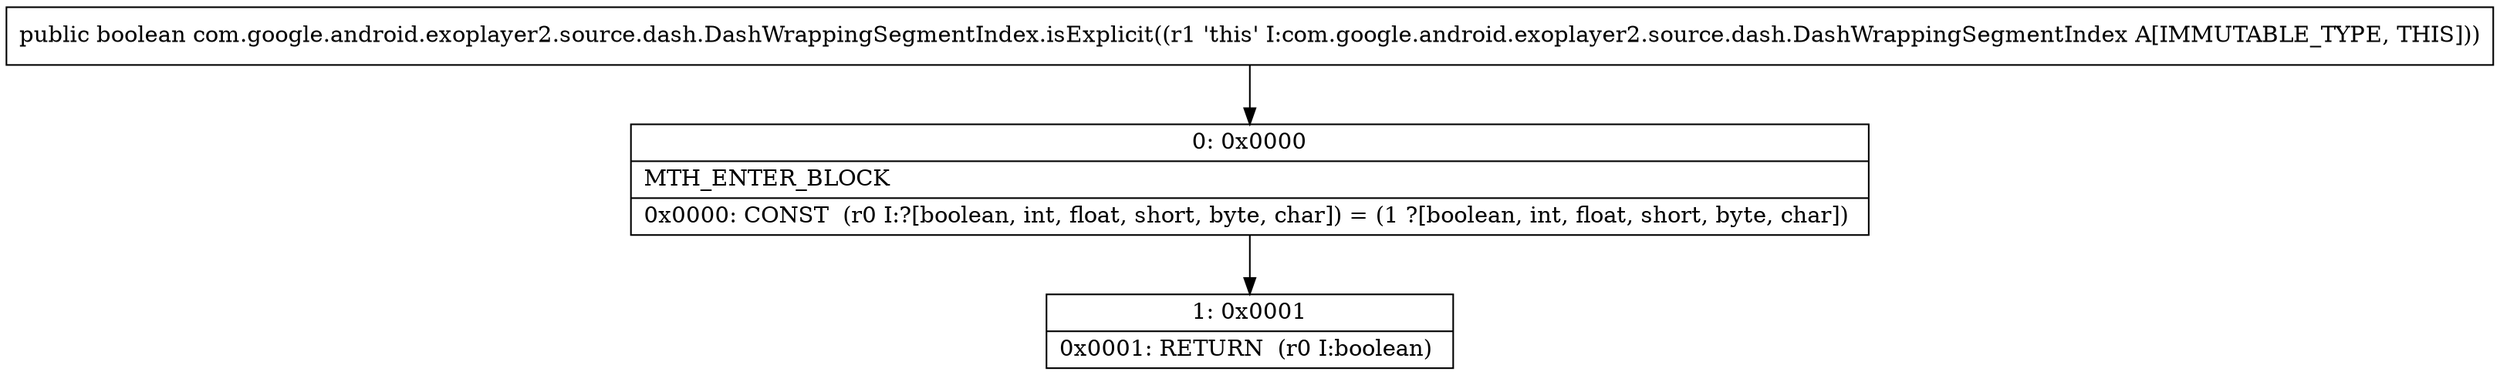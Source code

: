 digraph "CFG forcom.google.android.exoplayer2.source.dash.DashWrappingSegmentIndex.isExplicit()Z" {
Node_0 [shape=record,label="{0\:\ 0x0000|MTH_ENTER_BLOCK\l|0x0000: CONST  (r0 I:?[boolean, int, float, short, byte, char]) = (1 ?[boolean, int, float, short, byte, char]) \l}"];
Node_1 [shape=record,label="{1\:\ 0x0001|0x0001: RETURN  (r0 I:boolean) \l}"];
MethodNode[shape=record,label="{public boolean com.google.android.exoplayer2.source.dash.DashWrappingSegmentIndex.isExplicit((r1 'this' I:com.google.android.exoplayer2.source.dash.DashWrappingSegmentIndex A[IMMUTABLE_TYPE, THIS])) }"];
MethodNode -> Node_0;
Node_0 -> Node_1;
}

